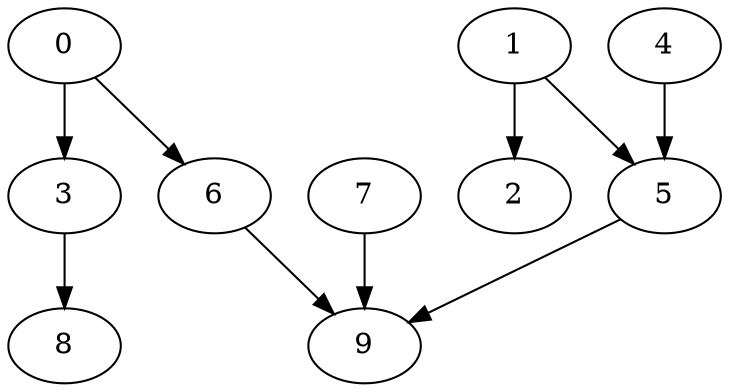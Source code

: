 digraph BarabasiAlbert_nodes_10_GradoMax_5_kruskalD {
"0";
"1";
"2";
"3";
"6";
"7";
"5";
"8";
"4";
"9";
"4" -> "5" [weight=1];
"0" -> "6" [weight=2];
"1" -> "5" [weight=4];
"7" -> "9" [weight=4];
"1" -> "2" [weight=5];
"0" -> "3" [weight=7];
"5" -> "9" [weight=8];
"6" -> "9" [weight=8];
"3" -> "8" [weight=17];
}